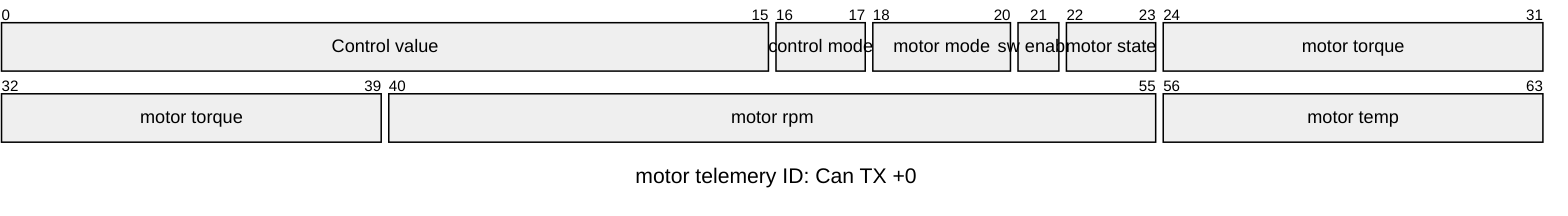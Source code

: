 ---
title: "motor telemery ID: Can TX +0"
---
packet-beta

+16: "Control value"
+2: "control mode"
+3: "motor mode"
+1: "sw enable"
+2: "motor state"
+16: "motor torque"
+16: "motor rpm"
+8: "motor temp"
